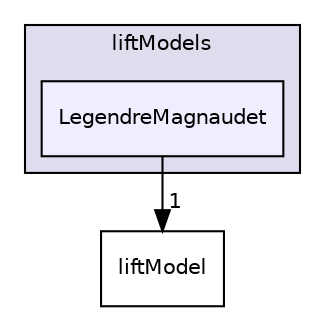 digraph "LegendreMagnaudet" {
  bgcolor=transparent;
  compound=true
  node [ fontsize="10", fontname="Helvetica"];
  edge [ labelfontsize="10", labelfontname="Helvetica"];
  subgraph clusterdir_9ef57d7ea63aa964b2b216d2f1462035 {
    graph [ bgcolor="#ddddee", pencolor="black", label="liftModels" fontname="Helvetica", fontsize="10", URL="dir_9ef57d7ea63aa964b2b216d2f1462035.html"]
  dir_17e4c03e73b617950c6c03a66faeab7b [shape=box, label="LegendreMagnaudet", style="filled", fillcolor="#eeeeff", pencolor="black", URL="dir_17e4c03e73b617950c6c03a66faeab7b.html"];
  }
  dir_d58027bd0287182b59a4669c44a2f50c [shape=box label="liftModel" URL="dir_d58027bd0287182b59a4669c44a2f50c.html"];
  dir_17e4c03e73b617950c6c03a66faeab7b->dir_d58027bd0287182b59a4669c44a2f50c [headlabel="1", labeldistance=1.5 headhref="dir_000119_000120.html"];
}
